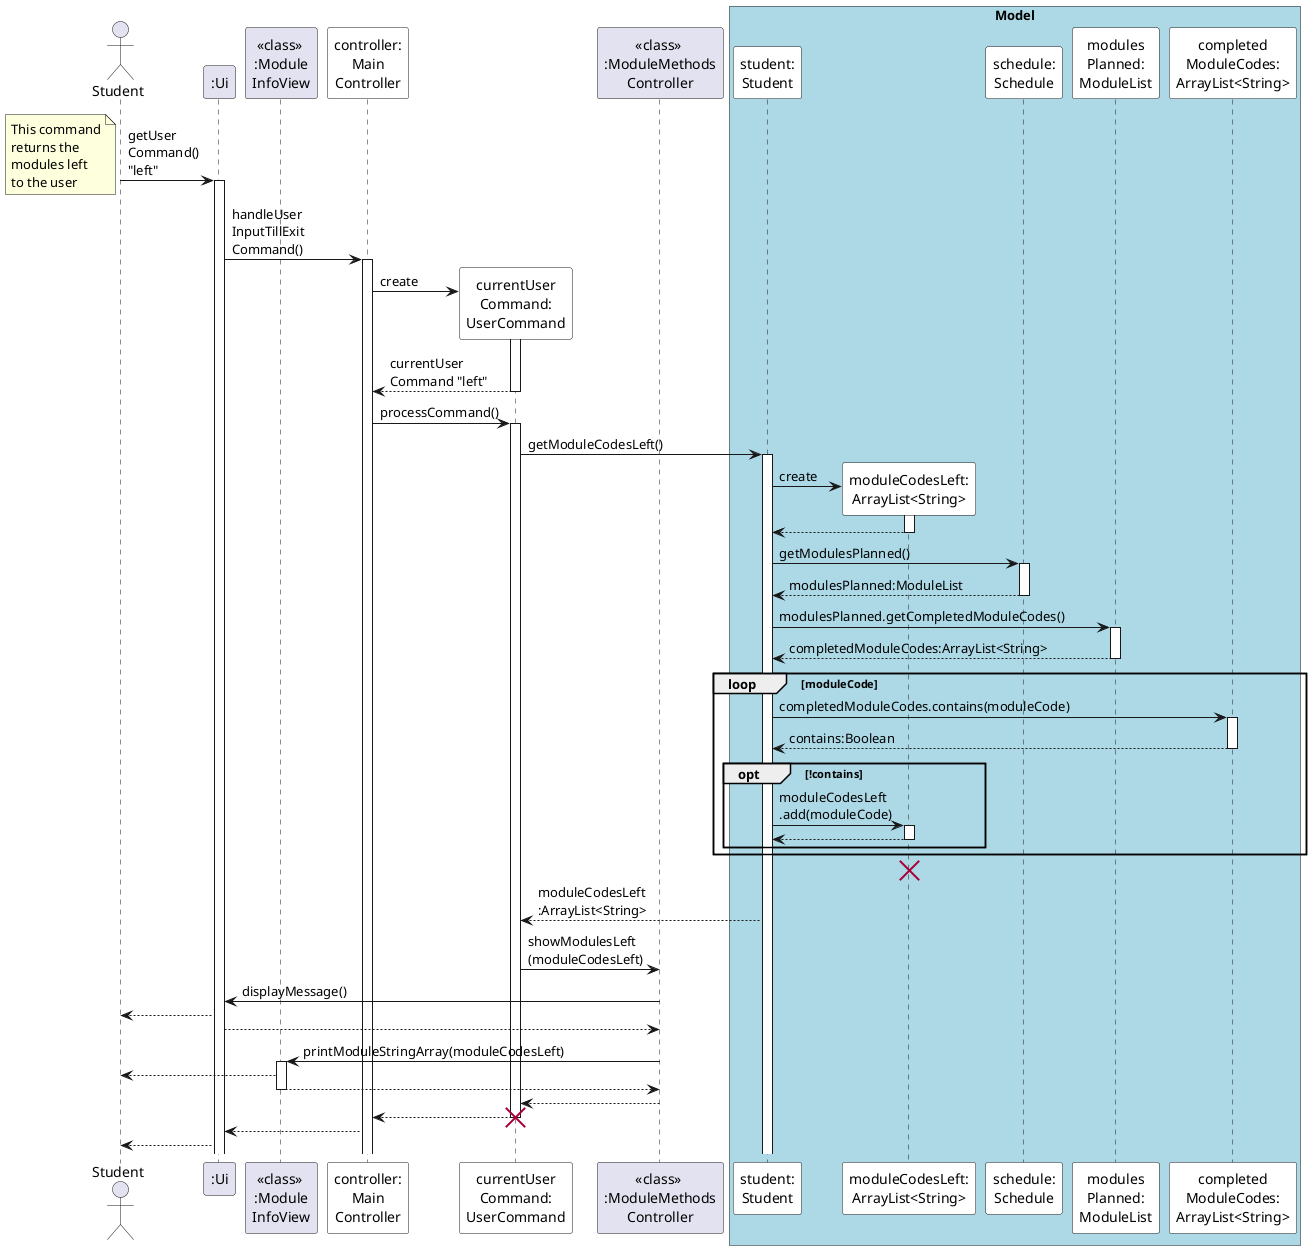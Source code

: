 @startuml
'https://plantuml.com/sequence-diagram

'autonumber
'autoactivate on

actor Student

participant ":Ui" as UI
participant "<<class>> \n:Module\nInfoView" as MIV


Student -> UI: getUser\nCommand() \n"left"
activate UI
note bottom
This command
returns the
modules left
to the user
end note

participant "controller:\nMain\nController" as MC #white

UI -> MC: handleUser\nInputTillExit\nCommand()
activate MC

participant "currentUser\nCommand:\nUserCommand" as UC #white

participant "<<class>> \n:ModuleMethods\nController" as MMC


MC -> UC **: create
activate UC
UC --> MC: currentUser\nCommand "left"
deactivate UC

MC -> UC: processCommand()
activate UC

box "Model" #LightBlue
participant "student:\nStudent" as S #white
participant "moduleCodesLeft:\nArrayList<String>" as MCL #white
participant "schedule:\nSchedule" as SCH #white
participant "modules\nPlanned:\nModuleList" as MP #white
participant "completed\nModuleCodes:\nArrayList<String>" as CMC #white
end box


UC -> S: getModuleCodesLeft()
activate S


'create moduleCodesLeft
S -> MCL **: create
activate MCL
MCL --> S
deactivate MCL


'schedule.getModulesPlanned().getCompletedModuleCodes()
S -> SCH: getModulesPlanned()
activate SCH
SCH --> S: modulesPlanned:ModuleList
deactivate SCH


S -> MP: modulesPlanned.getCompletedModuleCodes()
activate MP
MP --> S: completedModuleCodes:ArrayList<String>
deactivate MP


loop moduleCode

    S -> CMC: completedModuleCodes.contains(moduleCode)
    activate CMC
    CMC --> S: contains:Boolean
    deactivate CMC

    opt !contains
        'moduleCodesLeft.add(moduleCode)
        S -> MCL: moduleCodesLeft\n.add(moduleCode)
        activate MCL
        MCL --> S
        deactivate MCL
    end

end

destroy MCL

S --> UC: moduleCodesLeft\n:ArrayList<String>


UC -> MMC: showModulesLeft\n(moduleCodesLeft)

MMC -> UI: displayMessage()
UI --> Student
UI --> MMC


MMC -> MIV: printModuleStringArray(moduleCodesLeft)
activate MIV
MIV --> Student
MIV --> MMC
deactivate MIV


MMC --> UC

UC --> MC
destroy UC


MC --> UI
UI --> Student



@enduml